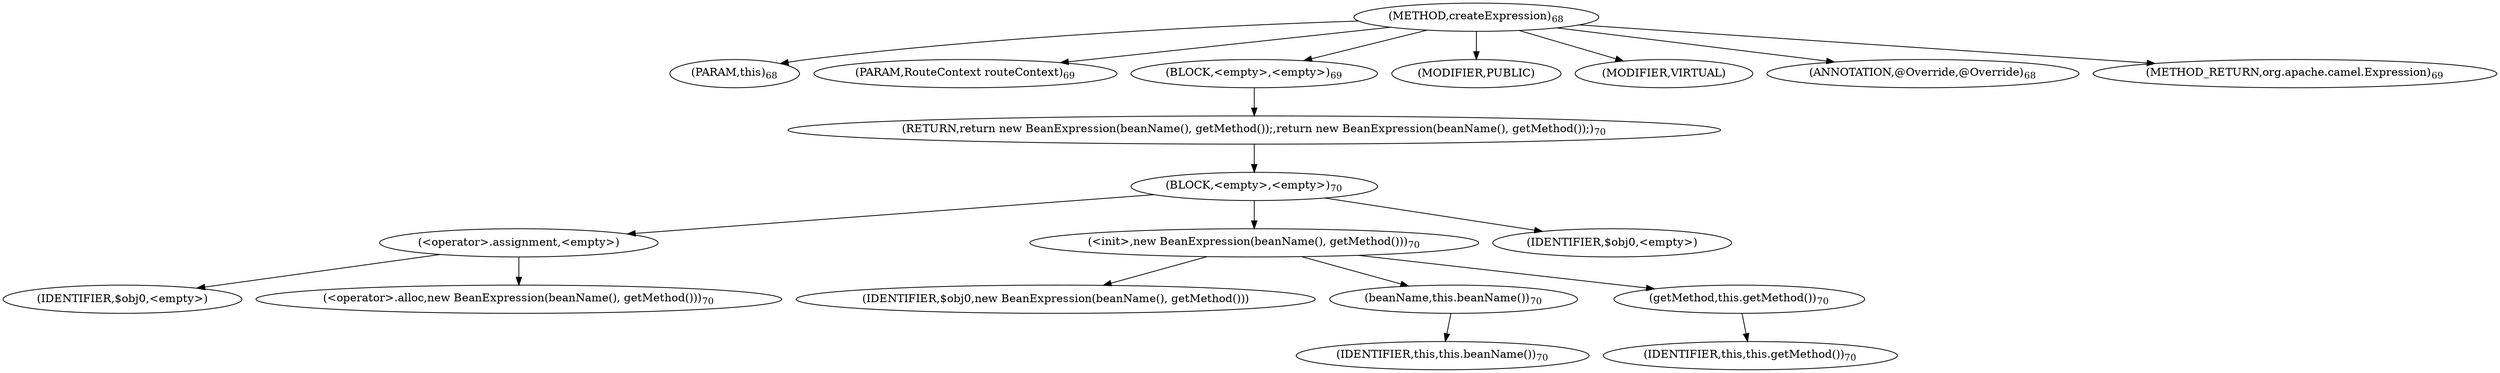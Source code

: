 digraph "createExpression" {  
"93" [label = <(METHOD,createExpression)<SUB>68</SUB>> ]
"11" [label = <(PARAM,this)<SUB>68</SUB>> ]
"94" [label = <(PARAM,RouteContext routeContext)<SUB>69</SUB>> ]
"95" [label = <(BLOCK,&lt;empty&gt;,&lt;empty&gt;)<SUB>69</SUB>> ]
"96" [label = <(RETURN,return new BeanExpression(beanName(), getMethod());,return new BeanExpression(beanName(), getMethod());)<SUB>70</SUB>> ]
"97" [label = <(BLOCK,&lt;empty&gt;,&lt;empty&gt;)<SUB>70</SUB>> ]
"98" [label = <(&lt;operator&gt;.assignment,&lt;empty&gt;)> ]
"99" [label = <(IDENTIFIER,$obj0,&lt;empty&gt;)> ]
"100" [label = <(&lt;operator&gt;.alloc,new BeanExpression(beanName(), getMethod()))<SUB>70</SUB>> ]
"101" [label = <(&lt;init&gt;,new BeanExpression(beanName(), getMethod()))<SUB>70</SUB>> ]
"102" [label = <(IDENTIFIER,$obj0,new BeanExpression(beanName(), getMethod()))> ]
"103" [label = <(beanName,this.beanName())<SUB>70</SUB>> ]
"10" [label = <(IDENTIFIER,this,this.beanName())<SUB>70</SUB>> ]
"104" [label = <(getMethod,this.getMethod())<SUB>70</SUB>> ]
"12" [label = <(IDENTIFIER,this,this.getMethod())<SUB>70</SUB>> ]
"105" [label = <(IDENTIFIER,$obj0,&lt;empty&gt;)> ]
"106" [label = <(MODIFIER,PUBLIC)> ]
"107" [label = <(MODIFIER,VIRTUAL)> ]
"108" [label = <(ANNOTATION,@Override,@Override)<SUB>68</SUB>> ]
"109" [label = <(METHOD_RETURN,org.apache.camel.Expression)<SUB>69</SUB>> ]
  "93" -> "11" 
  "93" -> "94" 
  "93" -> "95" 
  "93" -> "106" 
  "93" -> "107" 
  "93" -> "108" 
  "93" -> "109" 
  "95" -> "96" 
  "96" -> "97" 
  "97" -> "98" 
  "97" -> "101" 
  "97" -> "105" 
  "98" -> "99" 
  "98" -> "100" 
  "101" -> "102" 
  "101" -> "103" 
  "101" -> "104" 
  "103" -> "10" 
  "104" -> "12" 
}
